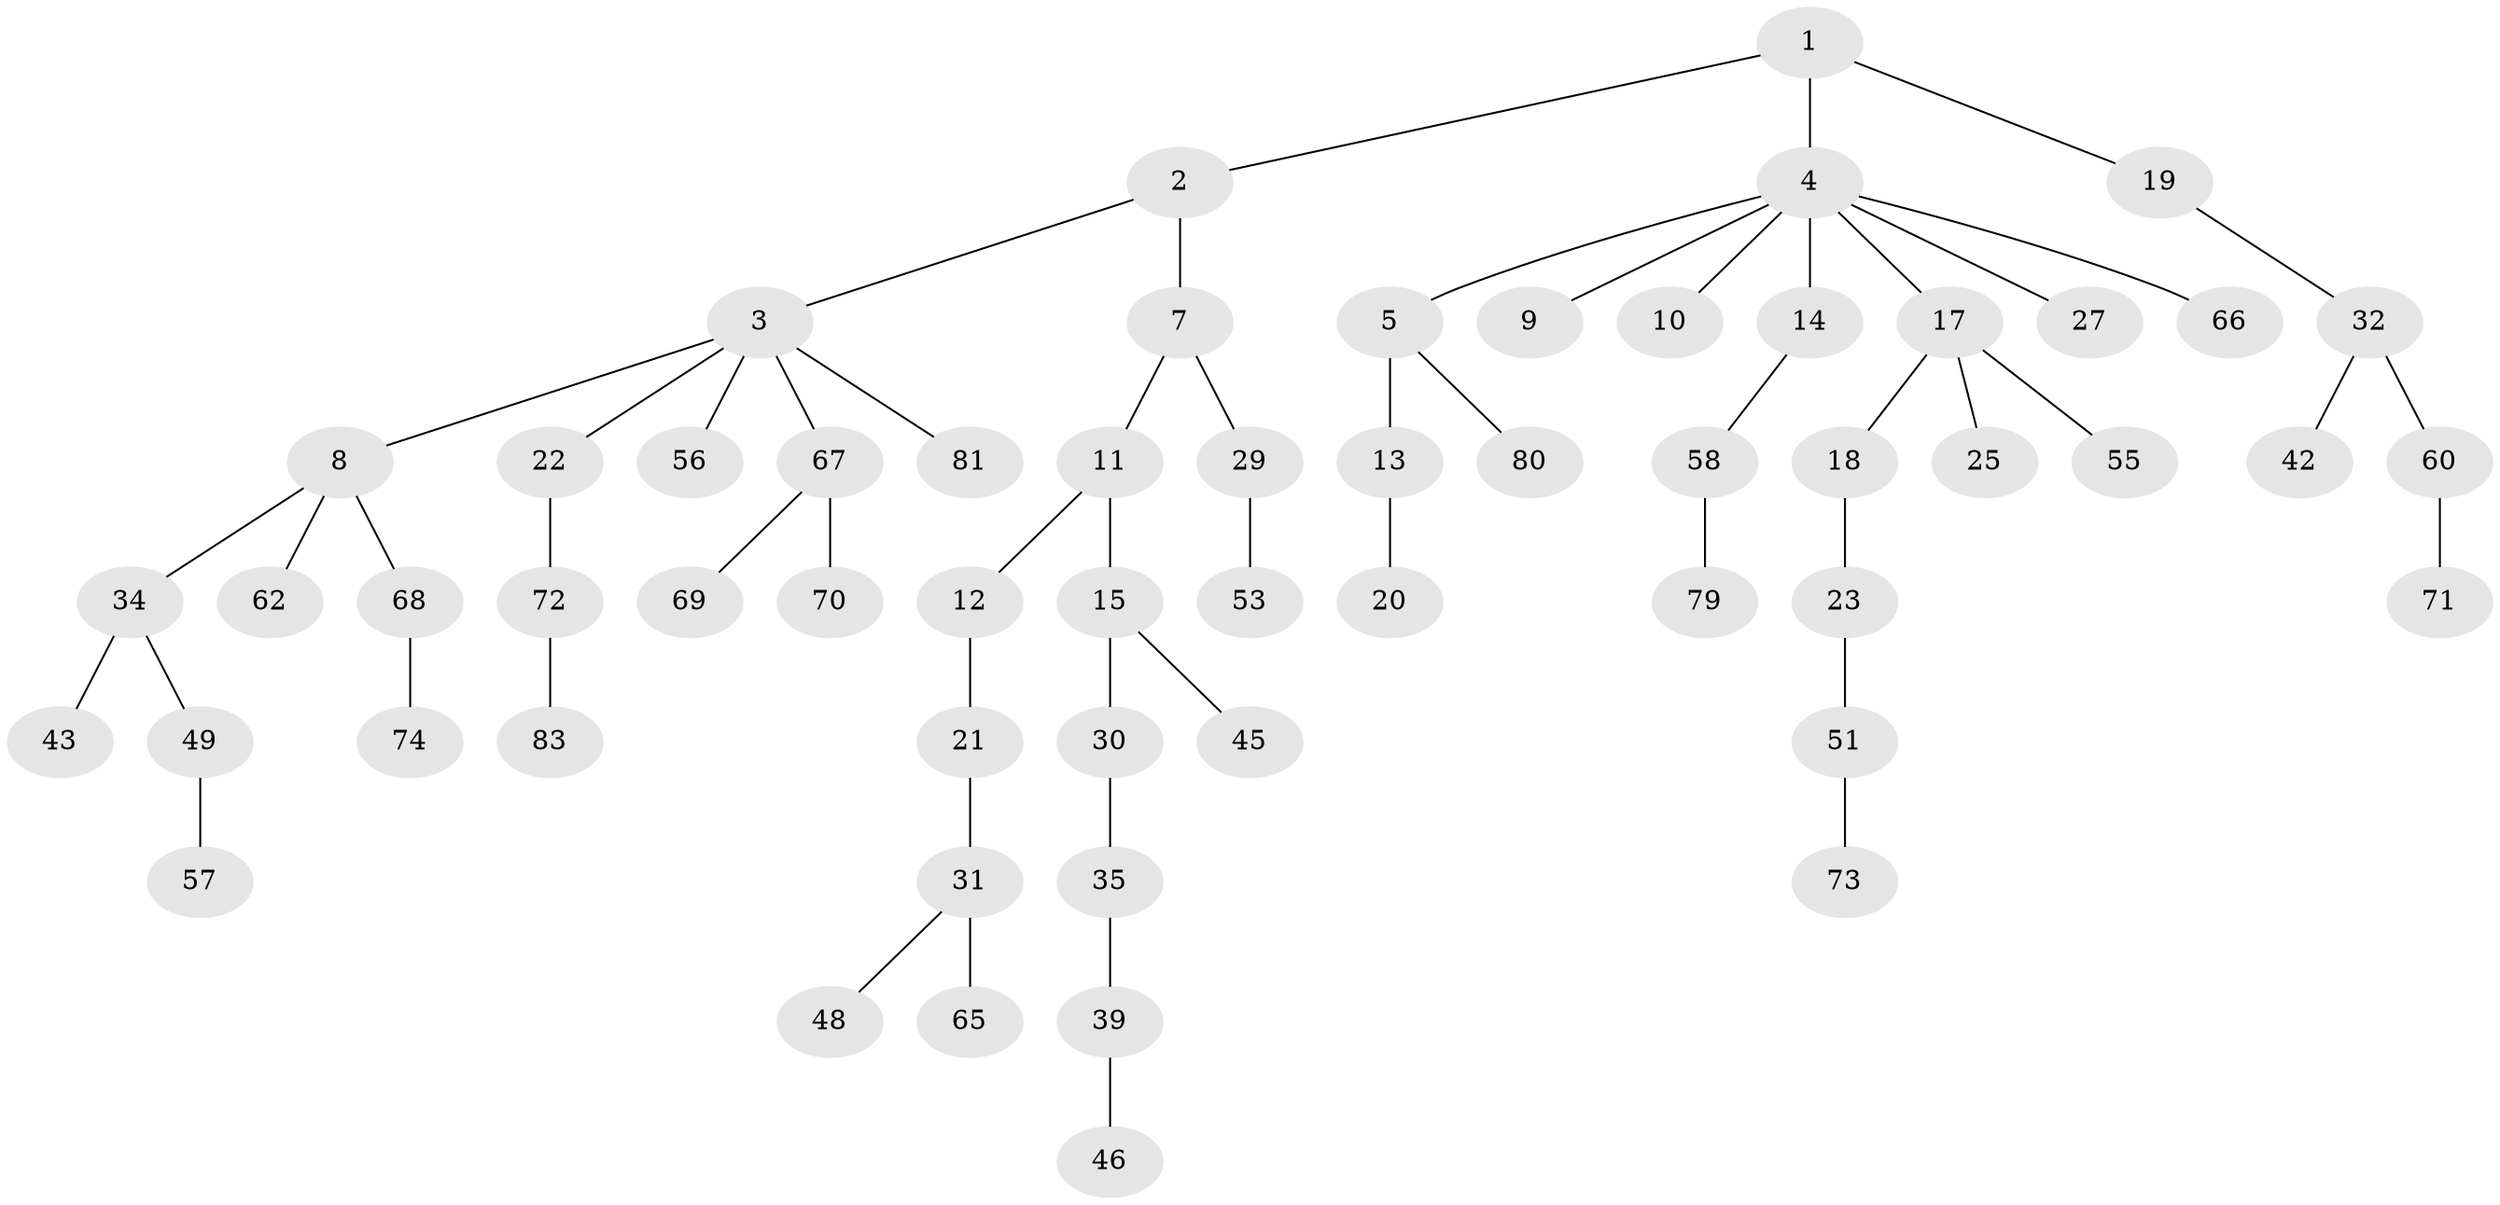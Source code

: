 // original degree distribution, {4: 0.047619047619047616, 5: 0.03571428571428571, 9: 0.011904761904761904, 3: 0.17857142857142858, 2: 0.23809523809523808, 1: 0.4880952380952381}
// Generated by graph-tools (version 1.1) at 2025/11/02/27/25 16:11:28]
// undirected, 58 vertices, 57 edges
graph export_dot {
graph [start="1"]
  node [color=gray90,style=filled];
  1 [super="+47"];
  2 [super="+84"];
  3 [super="+6"];
  4 [super="+76"];
  5 [super="+16"];
  7;
  8 [super="+33"];
  9 [super="+50"];
  10;
  11;
  12;
  13;
  14 [super="+41"];
  15 [super="+28"];
  17 [super="+26"];
  18;
  19;
  20 [super="+44"];
  21 [super="+59"];
  22 [super="+38"];
  23 [super="+24"];
  25 [super="+36"];
  27;
  29 [super="+78"];
  30;
  31 [super="+37"];
  32 [super="+40"];
  34;
  35 [super="+52"];
  39 [super="+54"];
  42 [super="+61"];
  43;
  45;
  46;
  48 [super="+82"];
  49;
  51 [super="+77"];
  53;
  55;
  56;
  57;
  58 [super="+64"];
  60 [super="+63"];
  62;
  65;
  66;
  67 [super="+75"];
  68;
  69;
  70;
  71;
  72;
  73;
  74;
  79;
  80;
  81;
  83;
  1 -- 2;
  1 -- 4;
  1 -- 19;
  2 -- 3;
  2 -- 7;
  3 -- 8;
  3 -- 56;
  3 -- 67;
  3 -- 81;
  3 -- 22;
  4 -- 5;
  4 -- 9;
  4 -- 10;
  4 -- 14;
  4 -- 17;
  4 -- 27;
  4 -- 66;
  5 -- 13;
  5 -- 80;
  7 -- 11;
  7 -- 29;
  8 -- 34;
  8 -- 62;
  8 -- 68;
  11 -- 12;
  11 -- 15;
  12 -- 21;
  13 -- 20;
  14 -- 58;
  15 -- 45;
  15 -- 30;
  17 -- 18;
  17 -- 25;
  17 -- 55;
  18 -- 23;
  19 -- 32;
  21 -- 31;
  22 -- 72;
  23 -- 51;
  29 -- 53;
  30 -- 35;
  31 -- 65;
  31 -- 48;
  32 -- 42;
  32 -- 60;
  34 -- 43;
  34 -- 49;
  35 -- 39;
  39 -- 46;
  49 -- 57;
  51 -- 73;
  58 -- 79;
  60 -- 71;
  67 -- 69;
  67 -- 70;
  68 -- 74;
  72 -- 83;
}
